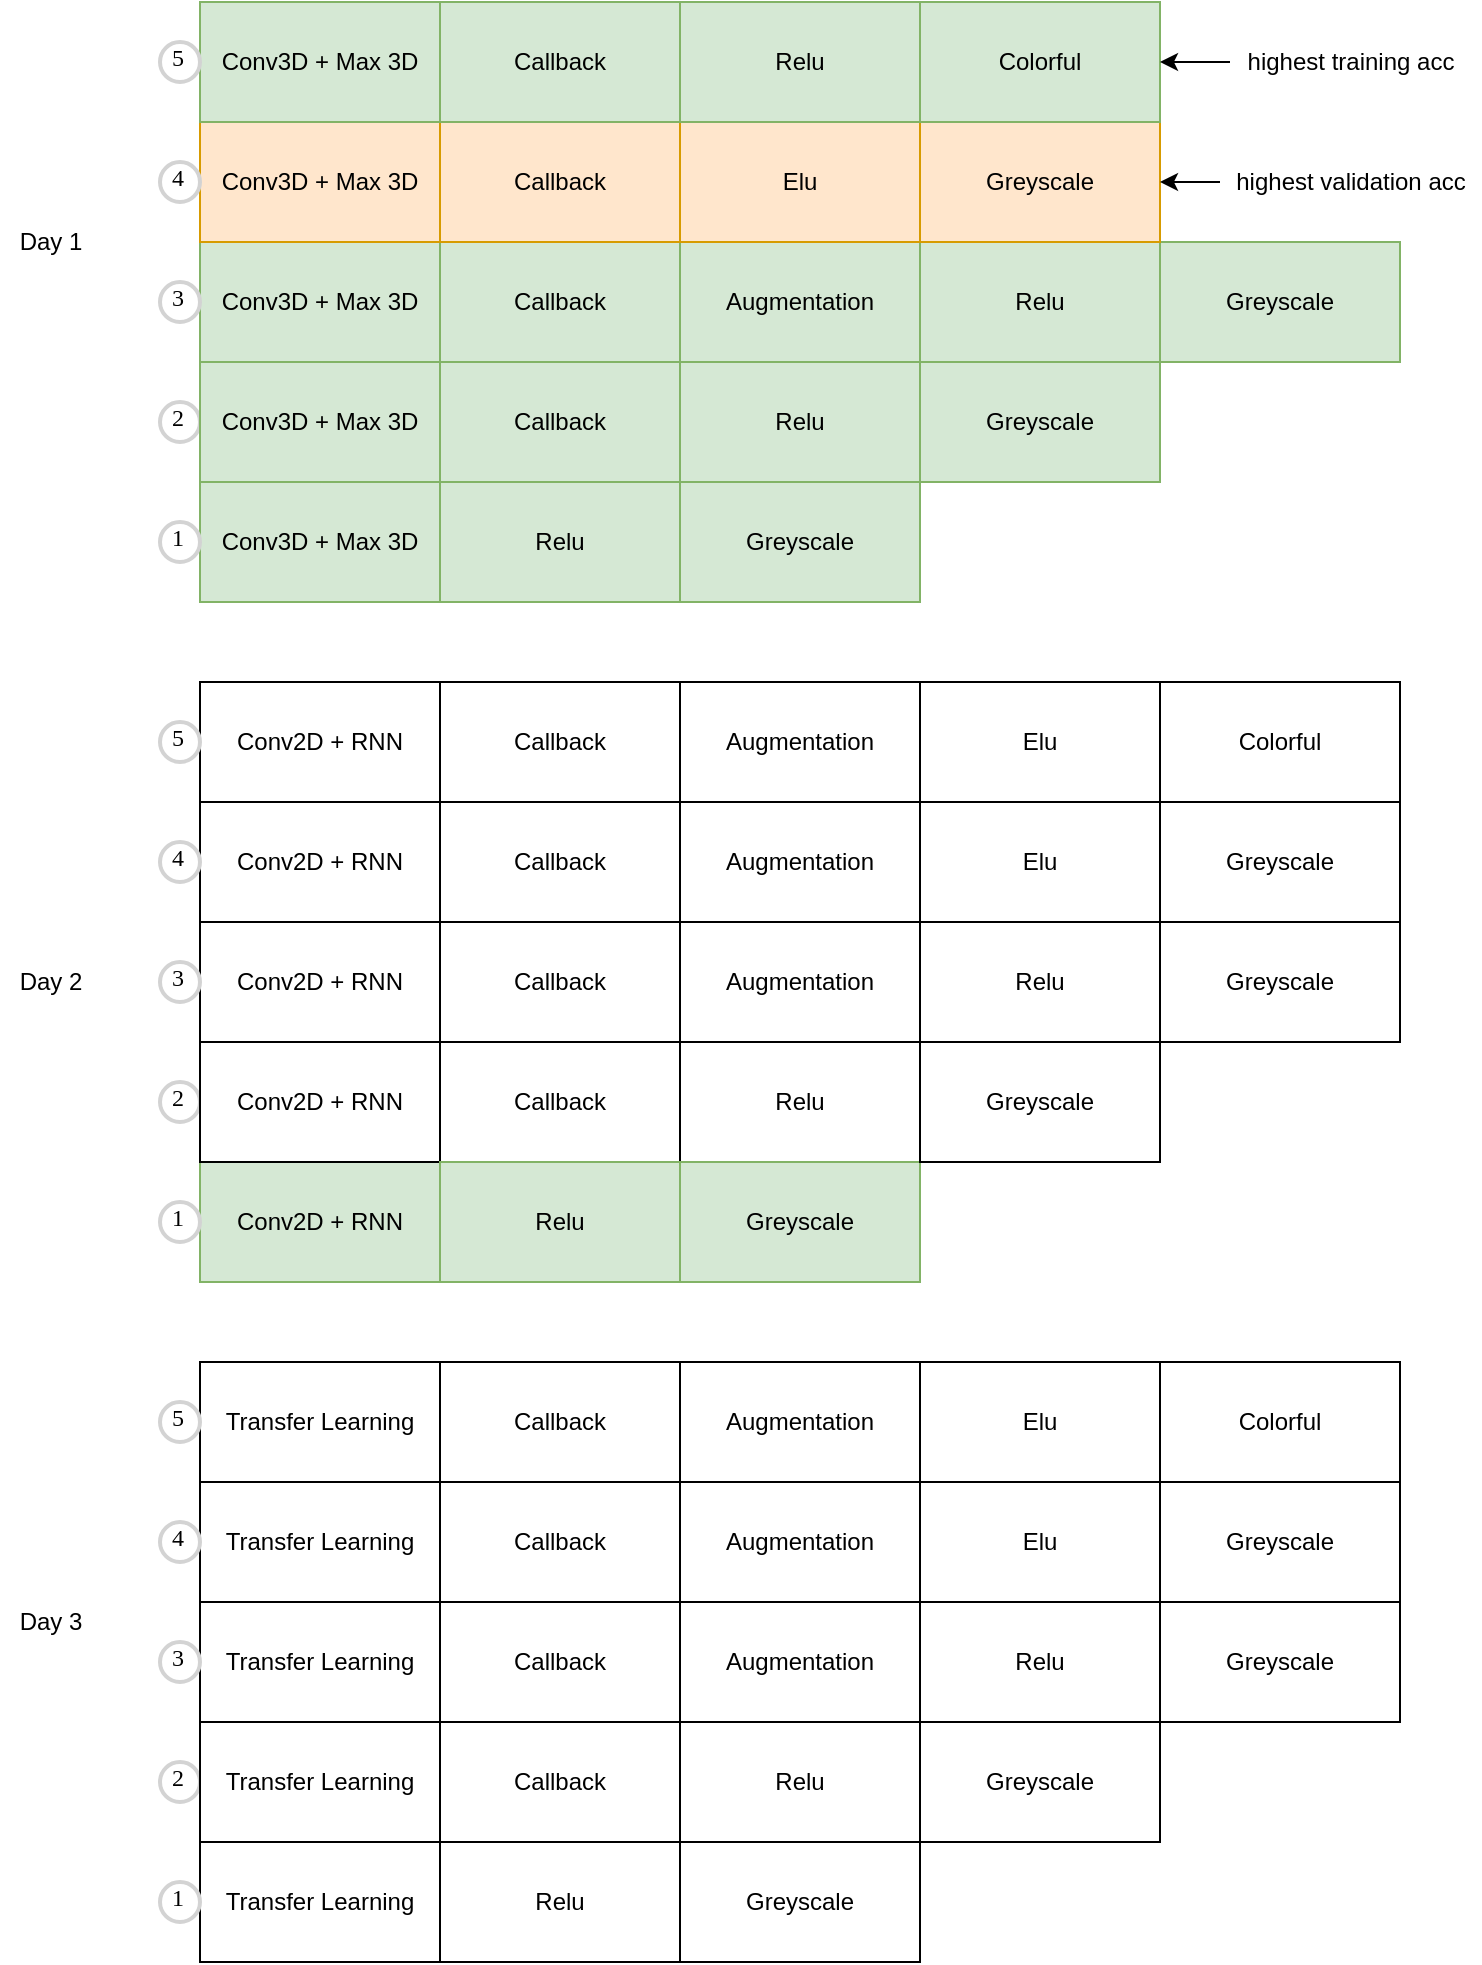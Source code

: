 <mxfile version="17.1.3" type="device"><diagram id="VVANImP7QKUxcp7OFHgu" name="Schedule"><mxGraphModel dx="946" dy="589" grid="1" gridSize="10" guides="1" tooltips="1" connect="1" arrows="1" fold="1" page="1" pageScale="1" pageWidth="850" pageHeight="1100" math="0" shadow="0"><root><mxCell id="0"/><mxCell id="1" parent="0"/><mxCell id="jnTAzcN_6Cwxo5qM4KM7-1" value="Conv3D + Max 3D" style="rounded=0;whiteSpace=wrap;html=1;fillColor=#d5e8d4;strokeColor=#82b366;" parent="1" vertex="1"><mxGeometry x="175" y="280" width="120" height="60" as="geometry"/></mxCell><mxCell id="jnTAzcN_6Cwxo5qM4KM7-2" value="Callback" style="rounded=0;whiteSpace=wrap;html=1;fillColor=#d5e8d4;strokeColor=#82b366;" parent="1" vertex="1"><mxGeometry x="295" y="220" width="120" height="60" as="geometry"/></mxCell><mxCell id="jnTAzcN_6Cwxo5qM4KM7-3" value="Augmentation" style="rounded=0;whiteSpace=wrap;html=1;fillColor=#d5e8d4;strokeColor=#82b366;" parent="1" vertex="1"><mxGeometry x="415" y="160" width="120" height="60" as="geometry"/></mxCell><mxCell id="jnTAzcN_6Cwxo5qM4KM7-4" value="Callback" style="rounded=0;whiteSpace=wrap;html=1;fillColor=#d5e8d4;strokeColor=#82b366;" parent="1" vertex="1"><mxGeometry x="295" y="160" width="120" height="60" as="geometry"/></mxCell><mxCell id="jnTAzcN_6Cwxo5qM4KM7-5" value="1" style="ellipse;whiteSpace=wrap;html=1;aspect=fixed;strokeWidth=2;fontFamily=Tahoma;spacingBottom=4;spacingRight=2;strokeColor=#d3d3d3;" parent="1" vertex="1"><mxGeometry x="155" y="300" width="20" height="20" as="geometry"/></mxCell><mxCell id="jnTAzcN_6Cwxo5qM4KM7-6" value="2" style="ellipse;whiteSpace=wrap;html=1;aspect=fixed;strokeWidth=2;fontFamily=Tahoma;spacingBottom=4;spacingRight=2;strokeColor=#d3d3d3;" parent="1" vertex="1"><mxGeometry x="155" y="240" width="20" height="20" as="geometry"/></mxCell><mxCell id="jnTAzcN_6Cwxo5qM4KM7-8" value="Conv3D + Max 3D" style="rounded=0;whiteSpace=wrap;html=1;fillColor=#d5e8d4;strokeColor=#82b366;" parent="1" vertex="1"><mxGeometry x="175" y="220" width="120" height="60" as="geometry"/></mxCell><mxCell id="jnTAzcN_6Cwxo5qM4KM7-9" value="Conv3D + Max 3D" style="rounded=0;whiteSpace=wrap;html=1;fillColor=#d5e8d4;strokeColor=#82b366;" parent="1" vertex="1"><mxGeometry x="175" y="160" width="120" height="60" as="geometry"/></mxCell><mxCell id="jnTAzcN_6Cwxo5qM4KM7-12" value="3" style="ellipse;whiteSpace=wrap;html=1;aspect=fixed;strokeWidth=2;fontFamily=Tahoma;spacingBottom=4;spacingRight=2;strokeColor=#d3d3d3;" parent="1" vertex="1"><mxGeometry x="155" y="180" width="20" height="20" as="geometry"/></mxCell><mxCell id="jnTAzcN_6Cwxo5qM4KM7-14" value="Callback" style="rounded=0;whiteSpace=wrap;html=1;fillColor=#ffe6cc;strokeColor=#d79b00;" parent="1" vertex="1"><mxGeometry x="295" y="100" width="120" height="60" as="geometry"/></mxCell><mxCell id="jnTAzcN_6Cwxo5qM4KM7-15" value="Conv3D + Max 3D" style="rounded=0;whiteSpace=wrap;html=1;fillColor=#ffe6cc;strokeColor=#d79b00;" parent="1" vertex="1"><mxGeometry x="175" y="100" width="120" height="60" as="geometry"/></mxCell><mxCell id="jnTAzcN_6Cwxo5qM4KM7-16" value="Elu" style="rounded=0;whiteSpace=wrap;html=1;fillColor=#ffe6cc;strokeColor=#d79b00;" parent="1" vertex="1"><mxGeometry x="415" y="100" width="120" height="60" as="geometry"/></mxCell><mxCell id="jnTAzcN_6Cwxo5qM4KM7-17" value="Relu" style="rounded=0;whiteSpace=wrap;html=1;fillColor=#d5e8d4;strokeColor=#82b366;" parent="1" vertex="1"><mxGeometry x="295" y="280" width="120" height="60" as="geometry"/></mxCell><mxCell id="jnTAzcN_6Cwxo5qM4KM7-18" value="Relu" style="rounded=0;whiteSpace=wrap;html=1;fillColor=#d5e8d4;strokeColor=#82b366;" parent="1" vertex="1"><mxGeometry x="415" y="220" width="120" height="60" as="geometry"/></mxCell><mxCell id="jnTAzcN_6Cwxo5qM4KM7-19" value="Relu" style="rounded=0;whiteSpace=wrap;html=1;fillColor=#d5e8d4;strokeColor=#82b366;" parent="1" vertex="1"><mxGeometry x="535" y="160" width="120" height="60" as="geometry"/></mxCell><mxCell id="jnTAzcN_6Cwxo5qM4KM7-20" value="4" style="ellipse;whiteSpace=wrap;html=1;aspect=fixed;strokeWidth=2;fontFamily=Tahoma;spacingBottom=4;spacingRight=2;strokeColor=#d3d3d3;" parent="1" vertex="1"><mxGeometry x="155" y="120" width="20" height="20" as="geometry"/></mxCell><mxCell id="jnTAzcN_6Cwxo5qM4KM7-21" value="Greyscale" style="rounded=0;whiteSpace=wrap;html=1;fillColor=#d5e8d4;strokeColor=#82b366;" parent="1" vertex="1"><mxGeometry x="415" y="280" width="120" height="60" as="geometry"/></mxCell><mxCell id="jnTAzcN_6Cwxo5qM4KM7-22" value="Greyscale" style="rounded=0;whiteSpace=wrap;html=1;fillColor=#d5e8d4;strokeColor=#82b366;" parent="1" vertex="1"><mxGeometry x="535" y="220" width="120" height="60" as="geometry"/></mxCell><mxCell id="jnTAzcN_6Cwxo5qM4KM7-23" value="Greyscale" style="rounded=0;whiteSpace=wrap;html=1;fillColor=#d5e8d4;strokeColor=#82b366;" parent="1" vertex="1"><mxGeometry x="655" y="160" width="120" height="60" as="geometry"/></mxCell><mxCell id="jnTAzcN_6Cwxo5qM4KM7-24" value="Greyscale" style="rounded=0;whiteSpace=wrap;html=1;fillColor=#ffe6cc;strokeColor=#d79b00;" parent="1" vertex="1"><mxGeometry x="535" y="100" width="120" height="60" as="geometry"/></mxCell><mxCell id="jnTAzcN_6Cwxo5qM4KM7-26" value="Callback" style="rounded=0;whiteSpace=wrap;html=1;fillColor=#d5e8d4;strokeColor=#82b366;" parent="1" vertex="1"><mxGeometry x="295" y="40" width="120" height="60" as="geometry"/></mxCell><mxCell id="jnTAzcN_6Cwxo5qM4KM7-27" value="Conv3D + Max 3D" style="rounded=0;whiteSpace=wrap;html=1;fillColor=#d5e8d4;strokeColor=#82b366;" parent="1" vertex="1"><mxGeometry x="175" y="40" width="120" height="60" as="geometry"/></mxCell><mxCell id="jnTAzcN_6Cwxo5qM4KM7-28" value="Relu" style="rounded=0;whiteSpace=wrap;html=1;fillColor=#d5e8d4;strokeColor=#82b366;" parent="1" vertex="1"><mxGeometry x="415" y="40" width="120" height="60" as="geometry"/></mxCell><mxCell id="jnTAzcN_6Cwxo5qM4KM7-29" value="Colorful" style="rounded=0;whiteSpace=wrap;html=1;fillColor=#d5e8d4;strokeColor=#82b366;" parent="1" vertex="1"><mxGeometry x="535" y="40" width="120" height="60" as="geometry"/></mxCell><mxCell id="jnTAzcN_6Cwxo5qM4KM7-31" value="5" style="ellipse;whiteSpace=wrap;html=1;aspect=fixed;strokeWidth=2;fontFamily=Tahoma;spacingBottom=4;spacingRight=2;strokeColor=#d3d3d3;" parent="1" vertex="1"><mxGeometry x="155" y="60" width="20" height="20" as="geometry"/></mxCell><mxCell id="jnTAzcN_6Cwxo5qM4KM7-32" value="Conv2D + RNN" style="rounded=0;whiteSpace=wrap;html=1;fillColor=#d5e8d4;strokeColor=#82b366;" parent="1" vertex="1"><mxGeometry x="175" y="620" width="120" height="60" as="geometry"/></mxCell><mxCell id="jnTAzcN_6Cwxo5qM4KM7-33" value="Callback" style="rounded=0;whiteSpace=wrap;html=1;" parent="1" vertex="1"><mxGeometry x="295" y="560" width="120" height="60" as="geometry"/></mxCell><mxCell id="jnTAzcN_6Cwxo5qM4KM7-34" value="Augmentation" style="rounded=0;whiteSpace=wrap;html=1;" parent="1" vertex="1"><mxGeometry x="415" y="500" width="120" height="60" as="geometry"/></mxCell><mxCell id="jnTAzcN_6Cwxo5qM4KM7-35" value="Callback" style="rounded=0;whiteSpace=wrap;html=1;" parent="1" vertex="1"><mxGeometry x="295" y="500" width="120" height="60" as="geometry"/></mxCell><mxCell id="jnTAzcN_6Cwxo5qM4KM7-36" value="1" style="ellipse;whiteSpace=wrap;html=1;aspect=fixed;strokeWidth=2;fontFamily=Tahoma;spacingBottom=4;spacingRight=2;strokeColor=#d3d3d3;" parent="1" vertex="1"><mxGeometry x="155" y="640" width="20" height="20" as="geometry"/></mxCell><mxCell id="jnTAzcN_6Cwxo5qM4KM7-37" value="2" style="ellipse;whiteSpace=wrap;html=1;aspect=fixed;strokeWidth=2;fontFamily=Tahoma;spacingBottom=4;spacingRight=2;strokeColor=#d3d3d3;" parent="1" vertex="1"><mxGeometry x="155" y="580" width="20" height="20" as="geometry"/></mxCell><mxCell id="jnTAzcN_6Cwxo5qM4KM7-38" value="Conv2D + RNN" style="rounded=0;whiteSpace=wrap;html=1;" parent="1" vertex="1"><mxGeometry x="175" y="560" width="120" height="60" as="geometry"/></mxCell><mxCell id="jnTAzcN_6Cwxo5qM4KM7-39" value="Conv2D + RNN" style="rounded=0;whiteSpace=wrap;html=1;" parent="1" vertex="1"><mxGeometry x="175" y="500" width="120" height="60" as="geometry"/></mxCell><mxCell id="jnTAzcN_6Cwxo5qM4KM7-40" value="3" style="ellipse;whiteSpace=wrap;html=1;aspect=fixed;strokeWidth=2;fontFamily=Tahoma;spacingBottom=4;spacingRight=2;strokeColor=#d3d3d3;" parent="1" vertex="1"><mxGeometry x="155" y="520" width="20" height="20" as="geometry"/></mxCell><mxCell id="jnTAzcN_6Cwxo5qM4KM7-41" value="Augmentation" style="rounded=0;whiteSpace=wrap;html=1;" parent="1" vertex="1"><mxGeometry x="415" y="440" width="120" height="60" as="geometry"/></mxCell><mxCell id="jnTAzcN_6Cwxo5qM4KM7-42" value="Callback" style="rounded=0;whiteSpace=wrap;html=1;" parent="1" vertex="1"><mxGeometry x="295" y="440" width="120" height="60" as="geometry"/></mxCell><mxCell id="jnTAzcN_6Cwxo5qM4KM7-43" value="Conv2D + RNN" style="rounded=0;whiteSpace=wrap;html=1;" parent="1" vertex="1"><mxGeometry x="175" y="440" width="120" height="60" as="geometry"/></mxCell><mxCell id="jnTAzcN_6Cwxo5qM4KM7-44" value="Elu" style="rounded=0;whiteSpace=wrap;html=1;" parent="1" vertex="1"><mxGeometry x="535" y="440" width="120" height="60" as="geometry"/></mxCell><mxCell id="jnTAzcN_6Cwxo5qM4KM7-45" value="Relu" style="rounded=0;whiteSpace=wrap;html=1;fillColor=#d5e8d4;strokeColor=#82b366;" parent="1" vertex="1"><mxGeometry x="295" y="620" width="120" height="60" as="geometry"/></mxCell><mxCell id="jnTAzcN_6Cwxo5qM4KM7-46" value="Relu" style="rounded=0;whiteSpace=wrap;html=1;" parent="1" vertex="1"><mxGeometry x="415" y="560" width="120" height="60" as="geometry"/></mxCell><mxCell id="jnTAzcN_6Cwxo5qM4KM7-47" value="Relu" style="rounded=0;whiteSpace=wrap;html=1;" parent="1" vertex="1"><mxGeometry x="535" y="500" width="120" height="60" as="geometry"/></mxCell><mxCell id="jnTAzcN_6Cwxo5qM4KM7-48" value="4" style="ellipse;whiteSpace=wrap;html=1;aspect=fixed;strokeWidth=2;fontFamily=Tahoma;spacingBottom=4;spacingRight=2;strokeColor=#d3d3d3;" parent="1" vertex="1"><mxGeometry x="155" y="460" width="20" height="20" as="geometry"/></mxCell><mxCell id="jnTAzcN_6Cwxo5qM4KM7-49" value="Greyscale" style="rounded=0;whiteSpace=wrap;html=1;fillColor=#d5e8d4;strokeColor=#82b366;" parent="1" vertex="1"><mxGeometry x="415" y="620" width="120" height="60" as="geometry"/></mxCell><mxCell id="jnTAzcN_6Cwxo5qM4KM7-50" value="Greyscale" style="rounded=0;whiteSpace=wrap;html=1;" parent="1" vertex="1"><mxGeometry x="535" y="560" width="120" height="60" as="geometry"/></mxCell><mxCell id="jnTAzcN_6Cwxo5qM4KM7-51" value="Greyscale" style="rounded=0;whiteSpace=wrap;html=1;" parent="1" vertex="1"><mxGeometry x="655" y="500" width="120" height="60" as="geometry"/></mxCell><mxCell id="jnTAzcN_6Cwxo5qM4KM7-52" value="Greyscale" style="rounded=0;whiteSpace=wrap;html=1;" parent="1" vertex="1"><mxGeometry x="655" y="440" width="120" height="60" as="geometry"/></mxCell><mxCell id="jnTAzcN_6Cwxo5qM4KM7-53" value="Augmentation" style="rounded=0;whiteSpace=wrap;html=1;" parent="1" vertex="1"><mxGeometry x="415" y="380" width="120" height="60" as="geometry"/></mxCell><mxCell id="jnTAzcN_6Cwxo5qM4KM7-54" value="Callback" style="rounded=0;whiteSpace=wrap;html=1;" parent="1" vertex="1"><mxGeometry x="295" y="380" width="120" height="60" as="geometry"/></mxCell><mxCell id="jnTAzcN_6Cwxo5qM4KM7-55" value="Conv2D + RNN" style="rounded=0;whiteSpace=wrap;html=1;" parent="1" vertex="1"><mxGeometry x="175" y="380" width="120" height="60" as="geometry"/></mxCell><mxCell id="jnTAzcN_6Cwxo5qM4KM7-56" value="Elu" style="rounded=0;whiteSpace=wrap;html=1;" parent="1" vertex="1"><mxGeometry x="535" y="380" width="120" height="60" as="geometry"/></mxCell><mxCell id="jnTAzcN_6Cwxo5qM4KM7-57" value="Colorful" style="rounded=0;whiteSpace=wrap;html=1;" parent="1" vertex="1"><mxGeometry x="655" y="380" width="120" height="60" as="geometry"/></mxCell><mxCell id="jnTAzcN_6Cwxo5qM4KM7-58" value="5" style="ellipse;whiteSpace=wrap;html=1;aspect=fixed;strokeWidth=2;fontFamily=Tahoma;spacingBottom=4;spacingRight=2;strokeColor=#d3d3d3;" parent="1" vertex="1"><mxGeometry x="155" y="400" width="20" height="20" as="geometry"/></mxCell><mxCell id="jnTAzcN_6Cwxo5qM4KM7-59" value="Transfer Learning" style="rounded=0;whiteSpace=wrap;html=1;" parent="1" vertex="1"><mxGeometry x="175" y="960" width="120" height="60" as="geometry"/></mxCell><mxCell id="jnTAzcN_6Cwxo5qM4KM7-60" value="Callback" style="rounded=0;whiteSpace=wrap;html=1;" parent="1" vertex="1"><mxGeometry x="295" y="900" width="120" height="60" as="geometry"/></mxCell><mxCell id="jnTAzcN_6Cwxo5qM4KM7-61" value="Augmentation" style="rounded=0;whiteSpace=wrap;html=1;" parent="1" vertex="1"><mxGeometry x="415" y="840" width="120" height="60" as="geometry"/></mxCell><mxCell id="jnTAzcN_6Cwxo5qM4KM7-62" value="Callback" style="rounded=0;whiteSpace=wrap;html=1;" parent="1" vertex="1"><mxGeometry x="295" y="840" width="120" height="60" as="geometry"/></mxCell><mxCell id="jnTAzcN_6Cwxo5qM4KM7-63" value="1" style="ellipse;whiteSpace=wrap;html=1;aspect=fixed;strokeWidth=2;fontFamily=Tahoma;spacingBottom=4;spacingRight=2;strokeColor=#d3d3d3;" parent="1" vertex="1"><mxGeometry x="155" y="980" width="20" height="20" as="geometry"/></mxCell><mxCell id="jnTAzcN_6Cwxo5qM4KM7-64" value="2" style="ellipse;whiteSpace=wrap;html=1;aspect=fixed;strokeWidth=2;fontFamily=Tahoma;spacingBottom=4;spacingRight=2;strokeColor=#d3d3d3;" parent="1" vertex="1"><mxGeometry x="155" y="920" width="20" height="20" as="geometry"/></mxCell><mxCell id="jnTAzcN_6Cwxo5qM4KM7-65" value="Transfer Learning" style="rounded=0;whiteSpace=wrap;html=1;" parent="1" vertex="1"><mxGeometry x="175" y="900" width="120" height="60" as="geometry"/></mxCell><mxCell id="jnTAzcN_6Cwxo5qM4KM7-66" value="Transfer Learning" style="rounded=0;whiteSpace=wrap;html=1;" parent="1" vertex="1"><mxGeometry x="175" y="840" width="120" height="60" as="geometry"/></mxCell><mxCell id="jnTAzcN_6Cwxo5qM4KM7-67" value="3" style="ellipse;whiteSpace=wrap;html=1;aspect=fixed;strokeWidth=2;fontFamily=Tahoma;spacingBottom=4;spacingRight=2;strokeColor=#d3d3d3;" parent="1" vertex="1"><mxGeometry x="155" y="860" width="20" height="20" as="geometry"/></mxCell><mxCell id="jnTAzcN_6Cwxo5qM4KM7-68" value="Augmentation" style="rounded=0;whiteSpace=wrap;html=1;" parent="1" vertex="1"><mxGeometry x="415" y="780" width="120" height="60" as="geometry"/></mxCell><mxCell id="jnTAzcN_6Cwxo5qM4KM7-69" value="Callback" style="rounded=0;whiteSpace=wrap;html=1;" parent="1" vertex="1"><mxGeometry x="295" y="780" width="120" height="60" as="geometry"/></mxCell><mxCell id="jnTAzcN_6Cwxo5qM4KM7-70" value="Transfer Learning" style="rounded=0;whiteSpace=wrap;html=1;" parent="1" vertex="1"><mxGeometry x="175" y="780" width="120" height="60" as="geometry"/></mxCell><mxCell id="jnTAzcN_6Cwxo5qM4KM7-71" value="Elu" style="rounded=0;whiteSpace=wrap;html=1;" parent="1" vertex="1"><mxGeometry x="535" y="780" width="120" height="60" as="geometry"/></mxCell><mxCell id="jnTAzcN_6Cwxo5qM4KM7-72" value="Relu" style="rounded=0;whiteSpace=wrap;html=1;" parent="1" vertex="1"><mxGeometry x="295" y="960" width="120" height="60" as="geometry"/></mxCell><mxCell id="jnTAzcN_6Cwxo5qM4KM7-73" value="Relu" style="rounded=0;whiteSpace=wrap;html=1;" parent="1" vertex="1"><mxGeometry x="415" y="900" width="120" height="60" as="geometry"/></mxCell><mxCell id="jnTAzcN_6Cwxo5qM4KM7-74" value="Relu" style="rounded=0;whiteSpace=wrap;html=1;" parent="1" vertex="1"><mxGeometry x="535" y="840" width="120" height="60" as="geometry"/></mxCell><mxCell id="jnTAzcN_6Cwxo5qM4KM7-75" value="4" style="ellipse;whiteSpace=wrap;html=1;aspect=fixed;strokeWidth=2;fontFamily=Tahoma;spacingBottom=4;spacingRight=2;strokeColor=#d3d3d3;" parent="1" vertex="1"><mxGeometry x="155" y="800" width="20" height="20" as="geometry"/></mxCell><mxCell id="jnTAzcN_6Cwxo5qM4KM7-76" value="Greyscale" style="rounded=0;whiteSpace=wrap;html=1;" parent="1" vertex="1"><mxGeometry x="415" y="960" width="120" height="60" as="geometry"/></mxCell><mxCell id="jnTAzcN_6Cwxo5qM4KM7-77" value="Greyscale" style="rounded=0;whiteSpace=wrap;html=1;" parent="1" vertex="1"><mxGeometry x="535" y="900" width="120" height="60" as="geometry"/></mxCell><mxCell id="jnTAzcN_6Cwxo5qM4KM7-78" value="Greyscale" style="rounded=0;whiteSpace=wrap;html=1;" parent="1" vertex="1"><mxGeometry x="655" y="840" width="120" height="60" as="geometry"/></mxCell><mxCell id="jnTAzcN_6Cwxo5qM4KM7-79" value="Greyscale" style="rounded=0;whiteSpace=wrap;html=1;" parent="1" vertex="1"><mxGeometry x="655" y="780" width="120" height="60" as="geometry"/></mxCell><mxCell id="jnTAzcN_6Cwxo5qM4KM7-80" value="Augmentation" style="rounded=0;whiteSpace=wrap;html=1;" parent="1" vertex="1"><mxGeometry x="415" y="720" width="120" height="60" as="geometry"/></mxCell><mxCell id="jnTAzcN_6Cwxo5qM4KM7-81" value="Callback" style="rounded=0;whiteSpace=wrap;html=1;" parent="1" vertex="1"><mxGeometry x="295" y="720" width="120" height="60" as="geometry"/></mxCell><mxCell id="jnTAzcN_6Cwxo5qM4KM7-82" value="Transfer Learning" style="rounded=0;whiteSpace=wrap;html=1;" parent="1" vertex="1"><mxGeometry x="175" y="720" width="120" height="60" as="geometry"/></mxCell><mxCell id="jnTAzcN_6Cwxo5qM4KM7-83" value="Elu" style="rounded=0;whiteSpace=wrap;html=1;" parent="1" vertex="1"><mxGeometry x="535" y="720" width="120" height="60" as="geometry"/></mxCell><mxCell id="jnTAzcN_6Cwxo5qM4KM7-84" value="Colorful" style="rounded=0;whiteSpace=wrap;html=1;" parent="1" vertex="1"><mxGeometry x="655" y="720" width="120" height="60" as="geometry"/></mxCell><mxCell id="jnTAzcN_6Cwxo5qM4KM7-85" value="5" style="ellipse;whiteSpace=wrap;html=1;aspect=fixed;strokeWidth=2;fontFamily=Tahoma;spacingBottom=4;spacingRight=2;strokeColor=#d3d3d3;" parent="1" vertex="1"><mxGeometry x="155" y="740" width="20" height="20" as="geometry"/></mxCell><mxCell id="jnTAzcN_6Cwxo5qM4KM7-86" value="Day 1" style="text;html=1;align=center;verticalAlign=middle;resizable=0;points=[];autosize=1;strokeColor=none;fillColor=none;" parent="1" vertex="1"><mxGeometry x="75" y="150" width="50" height="20" as="geometry"/></mxCell><mxCell id="jnTAzcN_6Cwxo5qM4KM7-87" value="Day 2" style="text;html=1;align=center;verticalAlign=middle;resizable=0;points=[];autosize=1;strokeColor=none;fillColor=none;" parent="1" vertex="1"><mxGeometry x="75" y="520" width="50" height="20" as="geometry"/></mxCell><mxCell id="jnTAzcN_6Cwxo5qM4KM7-88" value="Day 3" style="text;html=1;align=center;verticalAlign=middle;resizable=0;points=[];autosize=1;strokeColor=none;fillColor=none;" parent="1" vertex="1"><mxGeometry x="75" y="840" width="50" height="20" as="geometry"/></mxCell><mxCell id="sFjAj-hSY1OnZLIiWYj8-3" style="edgeStyle=orthogonalEdgeStyle;rounded=0;orthogonalLoop=1;jettySize=auto;html=1;entryX=1;entryY=0.5;entryDx=0;entryDy=0;" edge="1" parent="1" source="sFjAj-hSY1OnZLIiWYj8-1" target="jnTAzcN_6Cwxo5qM4KM7-29"><mxGeometry relative="1" as="geometry"/></mxCell><mxCell id="sFjAj-hSY1OnZLIiWYj8-1" value="highest training acc" style="text;html=1;align=center;verticalAlign=middle;resizable=0;points=[];autosize=1;strokeColor=none;fillColor=none;" vertex="1" parent="1"><mxGeometry x="690" y="60" width="120" height="20" as="geometry"/></mxCell><mxCell id="sFjAj-hSY1OnZLIiWYj8-4" style="edgeStyle=orthogonalEdgeStyle;rounded=0;orthogonalLoop=1;jettySize=auto;html=1;" edge="1" parent="1" source="sFjAj-hSY1OnZLIiWYj8-2" target="jnTAzcN_6Cwxo5qM4KM7-24"><mxGeometry relative="1" as="geometry"/></mxCell><mxCell id="sFjAj-hSY1OnZLIiWYj8-2" value="highest validation acc" style="text;html=1;align=center;verticalAlign=middle;resizable=0;points=[];autosize=1;strokeColor=none;fillColor=none;" vertex="1" parent="1"><mxGeometry x="685" y="120" width="130" height="20" as="geometry"/></mxCell></root></mxGraphModel></diagram></mxfile>